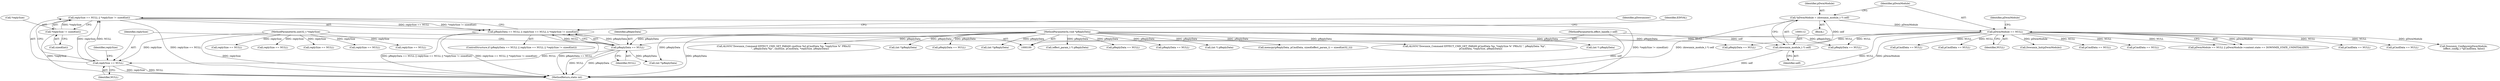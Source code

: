 digraph "0_Android_aeea52da00d210587fb3ed895de3d5f2e0264c88_0@API" {
"1000395" [label="(Call,replySize == NULL || *replySize != sizeof(int))"];
"1000396" [label="(Call,replySize == NULL)"];
"1000105" [label="(MethodParameterIn,uint32_t *replySize)"];
"1000392" [label="(Call,pReplyData == NULL)"];
"1000106" [label="(MethodParameterIn,void *pReplyData)"];
"1000118" [label="(Call,pDwmModule == NULL)"];
"1000109" [label="(Call,*pDwmModule = (downmix_module_t *) self)"];
"1000111" [label="(Call,(downmix_module_t *) self)"];
"1000101" [label="(MethodParameterIn,effect_handle_t self)"];
"1000399" [label="(Call,*replySize != sizeof(int))"];
"1000391" [label="(Call,pReplyData == NULL || replySize == NULL || *replySize != sizeof(int))"];
"1000396" [label="(Call,replySize == NULL)"];
"1000334" [label="(Call,pReplyData == NULL)"];
"1000391" [label="(Call,pReplyData == NULL || replySize == NULL || *replySize != sizeof(int))"];
"1000320" [label="(Call,pCmdData == NULL)"];
"1000101" [label="(MethodParameterIn,effect_handle_t self)"];
"1000117" [label="(Call,pDwmModule == NULL || pDwmModule->context.state == DOWNMIX_STATE_UNINITIALIZED)"];
"1000119" [label="(Identifier,pDwmModule)"];
"1000105" [label="(MethodParameterIn,uint32_t *replySize)"];
"1000200" [label="(Call,(int *) pReplyData)"];
"1000110" [label="(Identifier,pDwmModule)"];
"1000242" [label="(Call,replySize == NULL)"];
"1000549" [label="(Call,pCmdData == NULL)"];
"1000118" [label="(Call,pDwmModule == NULL)"];
"1000186" [label="(Call,replySize == NULL)"];
"1000173" [label="(Call,pCmdData == NULL)"];
"1000267" [label="(Call,memcpy(pReplyData, pCmdData, sizeof(effect_param_t) + sizeof(int32_t)))"];
"1000203" [label="(Call,Downmix_Configure(pDwmModule,\n (effect_config_t *)pCmdData, false))"];
"1000395" [label="(Call,replySize == NULL || *replySize != sizeof(int))"];
"1000572" [label="(MethodReturn,static int)"];
"1000150" [label="(Call,replySize == NULL)"];
"1000478" [label="(Call,pCmdData == NULL)"];
"1000113" [label="(Identifier,self)"];
"1000411" [label="(Identifier,pDownmixer)"];
"1000216" [label="(Call,ALOGV(\"Downmix_Command EFFECT_CMD_GET_PARAM pCmdData %p, *replySize %\" PRIu32 \", pReplyData: %p\",\n                 pCmdData, *replySize, pReplyData))"];
"1000164" [label="(Call,(int *) pReplyData)"];
"1000124" [label="(Identifier,pDwmModule)"];
"1000311" [label="(Call,ALOGV(\"Downmix_Command EFFECT_CMD_SET_PARAM cmdSize %d pCmdData %p, *replySize %\" PRIu32\n                 \", pReplyData %p\", cmdSize, pCmdData, *replySize, pReplyData))"];
"1000397" [label="(Identifier,replySize)"];
"1000111" [label="(Call,(downmix_module_t *) self)"];
"1000106" [label="(MethodParameterIn,void *pReplyData)"];
"1000439" [label="(Call,replySize == NULL)"];
"1000496" [label="(Call,pCmdData == NULL)"];
"1000107" [label="(Block,)"];
"1000394" [label="(Identifier,NULL)"];
"1000401" [label="(Identifier,replySize)"];
"1000407" [label="(Identifier,EINVAL)"];
"1000470" [label="(Call,(int *)pReplyData)"];
"1000398" [label="(Identifier,NULL)"];
"1000427" [label="(Call,(int *)pReplyData)"];
"1000238" [label="(Call,pReplyData == NULL)"];
"1000120" [label="(Identifier,NULL)"];
"1000167" [label="(Call,Downmix_Init(pDwmModule))"];
"1000360" [label="(Call,(int *)pReplyData)"];
"1000393" [label="(Identifier,pReplyData)"];
"1000392" [label="(Call,pReplyData == NULL)"];
"1000390" [label="(ControlStructure,if (pReplyData == NULL || replySize == NULL || *replySize != sizeof(int)))"];
"1000224" [label="(Call,pCmdData == NULL)"];
"1000146" [label="(Call,pReplyData == NULL)"];
"1000264" [label="(Call,(effect_param_t *) pReplyData)"];
"1000338" [label="(Call,replySize == NULL)"];
"1000402" [label="(Call,sizeof(int))"];
"1000435" [label="(Call,pReplyData == NULL)"];
"1000182" [label="(Call,pReplyData == NULL)"];
"1000109" [label="(Call,*pDwmModule = (downmix_module_t *) self)"];
"1000399" [label="(Call,*replySize != sizeof(int))"];
"1000400" [label="(Call,*replySize)"];
"1000395" -> "1000391"  [label="AST: "];
"1000395" -> "1000396"  [label="CFG: "];
"1000395" -> "1000399"  [label="CFG: "];
"1000396" -> "1000395"  [label="AST: "];
"1000399" -> "1000395"  [label="AST: "];
"1000391" -> "1000395"  [label="CFG: "];
"1000395" -> "1000572"  [label="DDG: replySize == NULL"];
"1000395" -> "1000572"  [label="DDG: *replySize != sizeof(int)"];
"1000395" -> "1000391"  [label="DDG: replySize == NULL"];
"1000395" -> "1000391"  [label="DDG: *replySize != sizeof(int)"];
"1000396" -> "1000395"  [label="DDG: replySize"];
"1000396" -> "1000395"  [label="DDG: NULL"];
"1000399" -> "1000395"  [label="DDG: *replySize"];
"1000396" -> "1000398"  [label="CFG: "];
"1000397" -> "1000396"  [label="AST: "];
"1000398" -> "1000396"  [label="AST: "];
"1000401" -> "1000396"  [label="CFG: "];
"1000396" -> "1000572"  [label="DDG: replySize"];
"1000396" -> "1000572"  [label="DDG: NULL"];
"1000105" -> "1000396"  [label="DDG: replySize"];
"1000392" -> "1000396"  [label="DDG: NULL"];
"1000105" -> "1000100"  [label="AST: "];
"1000105" -> "1000572"  [label="DDG: replySize"];
"1000105" -> "1000150"  [label="DDG: replySize"];
"1000105" -> "1000186"  [label="DDG: replySize"];
"1000105" -> "1000242"  [label="DDG: replySize"];
"1000105" -> "1000338"  [label="DDG: replySize"];
"1000105" -> "1000439"  [label="DDG: replySize"];
"1000392" -> "1000391"  [label="AST: "];
"1000392" -> "1000394"  [label="CFG: "];
"1000393" -> "1000392"  [label="AST: "];
"1000394" -> "1000392"  [label="AST: "];
"1000397" -> "1000392"  [label="CFG: "];
"1000391" -> "1000392"  [label="CFG: "];
"1000392" -> "1000572"  [label="DDG: NULL"];
"1000392" -> "1000572"  [label="DDG: pReplyData"];
"1000392" -> "1000391"  [label="DDG: pReplyData"];
"1000392" -> "1000391"  [label="DDG: NULL"];
"1000106" -> "1000392"  [label="DDG: pReplyData"];
"1000118" -> "1000392"  [label="DDG: NULL"];
"1000392" -> "1000427"  [label="DDG: pReplyData"];
"1000106" -> "1000100"  [label="AST: "];
"1000106" -> "1000572"  [label="DDG: pReplyData"];
"1000106" -> "1000146"  [label="DDG: pReplyData"];
"1000106" -> "1000164"  [label="DDG: pReplyData"];
"1000106" -> "1000182"  [label="DDG: pReplyData"];
"1000106" -> "1000200"  [label="DDG: pReplyData"];
"1000106" -> "1000216"  [label="DDG: pReplyData"];
"1000106" -> "1000238"  [label="DDG: pReplyData"];
"1000106" -> "1000264"  [label="DDG: pReplyData"];
"1000106" -> "1000267"  [label="DDG: pReplyData"];
"1000106" -> "1000311"  [label="DDG: pReplyData"];
"1000106" -> "1000334"  [label="DDG: pReplyData"];
"1000106" -> "1000360"  [label="DDG: pReplyData"];
"1000106" -> "1000427"  [label="DDG: pReplyData"];
"1000106" -> "1000435"  [label="DDG: pReplyData"];
"1000106" -> "1000470"  [label="DDG: pReplyData"];
"1000118" -> "1000117"  [label="AST: "];
"1000118" -> "1000120"  [label="CFG: "];
"1000119" -> "1000118"  [label="AST: "];
"1000120" -> "1000118"  [label="AST: "];
"1000124" -> "1000118"  [label="CFG: "];
"1000117" -> "1000118"  [label="CFG: "];
"1000118" -> "1000572"  [label="DDG: NULL"];
"1000118" -> "1000572"  [label="DDG: pDwmModule"];
"1000118" -> "1000117"  [label="DDG: pDwmModule"];
"1000118" -> "1000117"  [label="DDG: NULL"];
"1000109" -> "1000118"  [label="DDG: pDwmModule"];
"1000118" -> "1000146"  [label="DDG: NULL"];
"1000118" -> "1000167"  [label="DDG: pDwmModule"];
"1000118" -> "1000173"  [label="DDG: NULL"];
"1000118" -> "1000203"  [label="DDG: pDwmModule"];
"1000118" -> "1000224"  [label="DDG: NULL"];
"1000118" -> "1000320"  [label="DDG: NULL"];
"1000118" -> "1000435"  [label="DDG: NULL"];
"1000118" -> "1000478"  [label="DDG: NULL"];
"1000118" -> "1000496"  [label="DDG: NULL"];
"1000118" -> "1000549"  [label="DDG: NULL"];
"1000109" -> "1000107"  [label="AST: "];
"1000109" -> "1000111"  [label="CFG: "];
"1000110" -> "1000109"  [label="AST: "];
"1000111" -> "1000109"  [label="AST: "];
"1000119" -> "1000109"  [label="CFG: "];
"1000109" -> "1000572"  [label="DDG: (downmix_module_t *) self"];
"1000111" -> "1000109"  [label="DDG: self"];
"1000111" -> "1000113"  [label="CFG: "];
"1000112" -> "1000111"  [label="AST: "];
"1000113" -> "1000111"  [label="AST: "];
"1000111" -> "1000572"  [label="DDG: self"];
"1000101" -> "1000111"  [label="DDG: self"];
"1000101" -> "1000100"  [label="AST: "];
"1000101" -> "1000572"  [label="DDG: self"];
"1000399" -> "1000402"  [label="CFG: "];
"1000400" -> "1000399"  [label="AST: "];
"1000402" -> "1000399"  [label="AST: "];
"1000399" -> "1000572"  [label="DDG: *replySize"];
"1000391" -> "1000390"  [label="AST: "];
"1000407" -> "1000391"  [label="CFG: "];
"1000411" -> "1000391"  [label="CFG: "];
"1000391" -> "1000572"  [label="DDG: pReplyData == NULL"];
"1000391" -> "1000572"  [label="DDG: pReplyData == NULL || replySize == NULL || *replySize != sizeof(int)"];
"1000391" -> "1000572"  [label="DDG: replySize == NULL || *replySize != sizeof(int)"];
}
